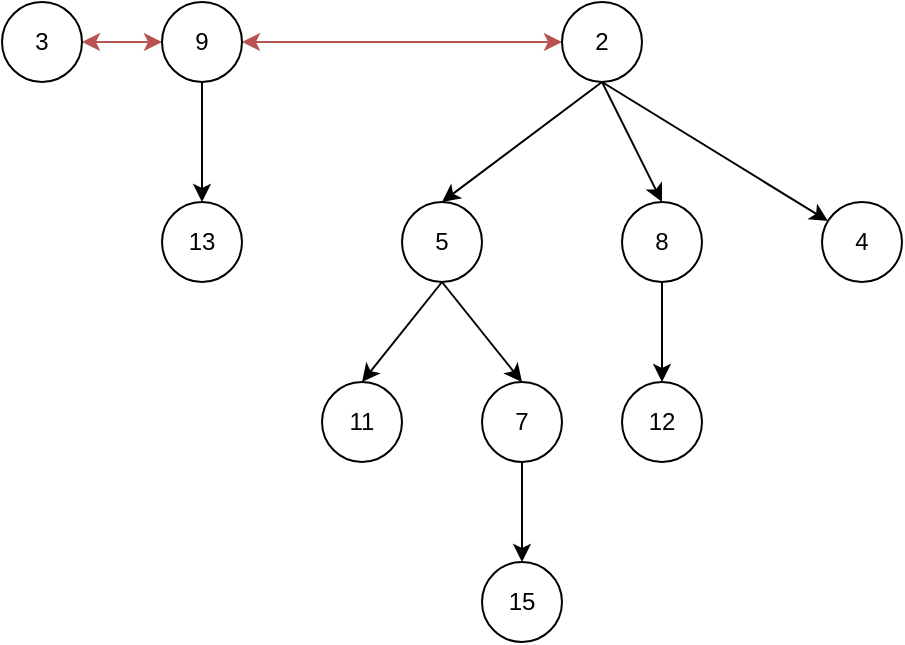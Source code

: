 <mxfile version="21.7.5" type="github">
  <diagram name="第 1 页" id="W6Fj_rsfh2s28kM5z5f6">
    <mxGraphModel dx="600" dy="332" grid="1" gridSize="10" guides="1" tooltips="1" connect="1" arrows="1" fold="1" page="1" pageScale="1" pageWidth="827" pageHeight="1169" math="0" shadow="0">
      <root>
        <mxCell id="0" />
        <mxCell id="1" parent="0" />
        <mxCell id="ujbZRinPxCOq5WzfvrQW-17" style="rounded=0;orthogonalLoop=1;jettySize=auto;html=1;exitX=1;exitY=0.5;exitDx=0;exitDy=0;startArrow=classic;startFill=1;fillColor=#f8cecc;strokeColor=#b85450;" edge="1" parent="1" source="FAbxvQYFkvHhqmhZ71KA-1" target="ujbZRinPxCOq5WzfvrQW-6">
          <mxGeometry relative="1" as="geometry" />
        </mxCell>
        <mxCell id="FAbxvQYFkvHhqmhZ71KA-1" value="3" style="ellipse;whiteSpace=wrap;html=1;aspect=fixed;" parent="1" vertex="1">
          <mxGeometry x="260" y="380" width="40" height="40" as="geometry" />
        </mxCell>
        <mxCell id="ujbZRinPxCOq5WzfvrQW-4" value="13" style="ellipse;whiteSpace=wrap;html=1;aspect=fixed;" vertex="1" parent="1">
          <mxGeometry x="340" y="480" width="40" height="40" as="geometry" />
        </mxCell>
        <mxCell id="ujbZRinPxCOq5WzfvrQW-7" style="rounded=0;orthogonalLoop=1;jettySize=auto;html=1;exitX=0.5;exitY=1;exitDx=0;exitDy=0;entryX=0.5;entryY=0;entryDx=0;entryDy=0;" edge="1" parent="1" source="ujbZRinPxCOq5WzfvrQW-6" target="ujbZRinPxCOq5WzfvrQW-4">
          <mxGeometry relative="1" as="geometry" />
        </mxCell>
        <mxCell id="ujbZRinPxCOq5WzfvrQW-28" style="rounded=0;orthogonalLoop=1;jettySize=auto;html=1;exitX=1;exitY=0.5;exitDx=0;exitDy=0;fillColor=#f8cecc;strokeColor=#b85450;startArrow=classic;startFill=1;" edge="1" parent="1" source="ujbZRinPxCOq5WzfvrQW-6" target="ujbZRinPxCOq5WzfvrQW-22">
          <mxGeometry relative="1" as="geometry" />
        </mxCell>
        <mxCell id="ujbZRinPxCOq5WzfvrQW-6" value="9" style="ellipse;whiteSpace=wrap;html=1;aspect=fixed;" vertex="1" parent="1">
          <mxGeometry x="340" y="380" width="40" height="40" as="geometry" />
        </mxCell>
        <mxCell id="ujbZRinPxCOq5WzfvrQW-11" style="rounded=0;orthogonalLoop=1;jettySize=auto;html=1;exitX=0.5;exitY=1;exitDx=0;exitDy=0;entryX=0.5;entryY=0;entryDx=0;entryDy=0;" edge="1" parent="1" source="ujbZRinPxCOq5WzfvrQW-9" target="ujbZRinPxCOq5WzfvrQW-10">
          <mxGeometry relative="1" as="geometry" />
        </mxCell>
        <mxCell id="ujbZRinPxCOq5WzfvrQW-15" style="rounded=0;orthogonalLoop=1;jettySize=auto;html=1;exitX=0.5;exitY=1;exitDx=0;exitDy=0;entryX=0.5;entryY=0;entryDx=0;entryDy=0;" edge="1" parent="1" source="ujbZRinPxCOq5WzfvrQW-9" target="ujbZRinPxCOq5WzfvrQW-12">
          <mxGeometry relative="1" as="geometry" />
        </mxCell>
        <mxCell id="ujbZRinPxCOq5WzfvrQW-9" value="5" style="ellipse;whiteSpace=wrap;html=1;aspect=fixed;" vertex="1" parent="1">
          <mxGeometry x="460" y="480" width="40" height="40" as="geometry" />
        </mxCell>
        <mxCell id="ujbZRinPxCOq5WzfvrQW-10" value="11" style="ellipse;whiteSpace=wrap;html=1;aspect=fixed;" vertex="1" parent="1">
          <mxGeometry x="420" y="570" width="40" height="40" as="geometry" />
        </mxCell>
        <mxCell id="ujbZRinPxCOq5WzfvrQW-14" style="rounded=0;orthogonalLoop=1;jettySize=auto;html=1;exitX=0.5;exitY=1;exitDx=0;exitDy=0;" edge="1" parent="1" source="ujbZRinPxCOq5WzfvrQW-12" target="ujbZRinPxCOq5WzfvrQW-13">
          <mxGeometry relative="1" as="geometry" />
        </mxCell>
        <mxCell id="ujbZRinPxCOq5WzfvrQW-12" value="7" style="ellipse;whiteSpace=wrap;html=1;aspect=fixed;" vertex="1" parent="1">
          <mxGeometry x="500" y="570" width="40" height="40" as="geometry" />
        </mxCell>
        <mxCell id="ujbZRinPxCOq5WzfvrQW-13" value="15" style="ellipse;whiteSpace=wrap;html=1;aspect=fixed;" vertex="1" parent="1">
          <mxGeometry x="500" y="660" width="40" height="40" as="geometry" />
        </mxCell>
        <mxCell id="ujbZRinPxCOq5WzfvrQW-21" style="rounded=0;orthogonalLoop=1;jettySize=auto;html=1;exitX=0.5;exitY=1;exitDx=0;exitDy=0;entryX=0.5;entryY=0;entryDx=0;entryDy=0;" edge="1" parent="1" source="ujbZRinPxCOq5WzfvrQW-19" target="ujbZRinPxCOq5WzfvrQW-20">
          <mxGeometry relative="1" as="geometry" />
        </mxCell>
        <mxCell id="ujbZRinPxCOq5WzfvrQW-19" value="8" style="ellipse;whiteSpace=wrap;html=1;aspect=fixed;" vertex="1" parent="1">
          <mxGeometry x="570" y="480" width="40" height="40" as="geometry" />
        </mxCell>
        <mxCell id="ujbZRinPxCOq5WzfvrQW-20" value="12" style="ellipse;whiteSpace=wrap;html=1;aspect=fixed;" vertex="1" parent="1">
          <mxGeometry x="570" y="570" width="40" height="40" as="geometry" />
        </mxCell>
        <mxCell id="ujbZRinPxCOq5WzfvrQW-24" style="rounded=0;orthogonalLoop=1;jettySize=auto;html=1;exitX=0.5;exitY=1;exitDx=0;exitDy=0;" edge="1" parent="1" source="ujbZRinPxCOq5WzfvrQW-22" target="ujbZRinPxCOq5WzfvrQW-23">
          <mxGeometry relative="1" as="geometry" />
        </mxCell>
        <mxCell id="ujbZRinPxCOq5WzfvrQW-25" style="rounded=0;orthogonalLoop=1;jettySize=auto;html=1;exitX=0.5;exitY=1;exitDx=0;exitDy=0;entryX=0.5;entryY=0;entryDx=0;entryDy=0;" edge="1" parent="1" source="ujbZRinPxCOq5WzfvrQW-22" target="ujbZRinPxCOq5WzfvrQW-19">
          <mxGeometry relative="1" as="geometry" />
        </mxCell>
        <mxCell id="ujbZRinPxCOq5WzfvrQW-26" style="rounded=0;orthogonalLoop=1;jettySize=auto;html=1;exitX=0.5;exitY=1;exitDx=0;exitDy=0;entryX=0.5;entryY=0;entryDx=0;entryDy=0;startArrow=none;startFill=0;" edge="1" parent="1" source="ujbZRinPxCOq5WzfvrQW-22" target="ujbZRinPxCOq5WzfvrQW-9">
          <mxGeometry relative="1" as="geometry" />
        </mxCell>
        <mxCell id="ujbZRinPxCOq5WzfvrQW-22" value="2" style="ellipse;whiteSpace=wrap;html=1;aspect=fixed;" vertex="1" parent="1">
          <mxGeometry x="540" y="380" width="40" height="40" as="geometry" />
        </mxCell>
        <mxCell id="ujbZRinPxCOq5WzfvrQW-23" value="4" style="ellipse;whiteSpace=wrap;html=1;aspect=fixed;" vertex="1" parent="1">
          <mxGeometry x="670" y="480" width="40" height="40" as="geometry" />
        </mxCell>
      </root>
    </mxGraphModel>
  </diagram>
</mxfile>
